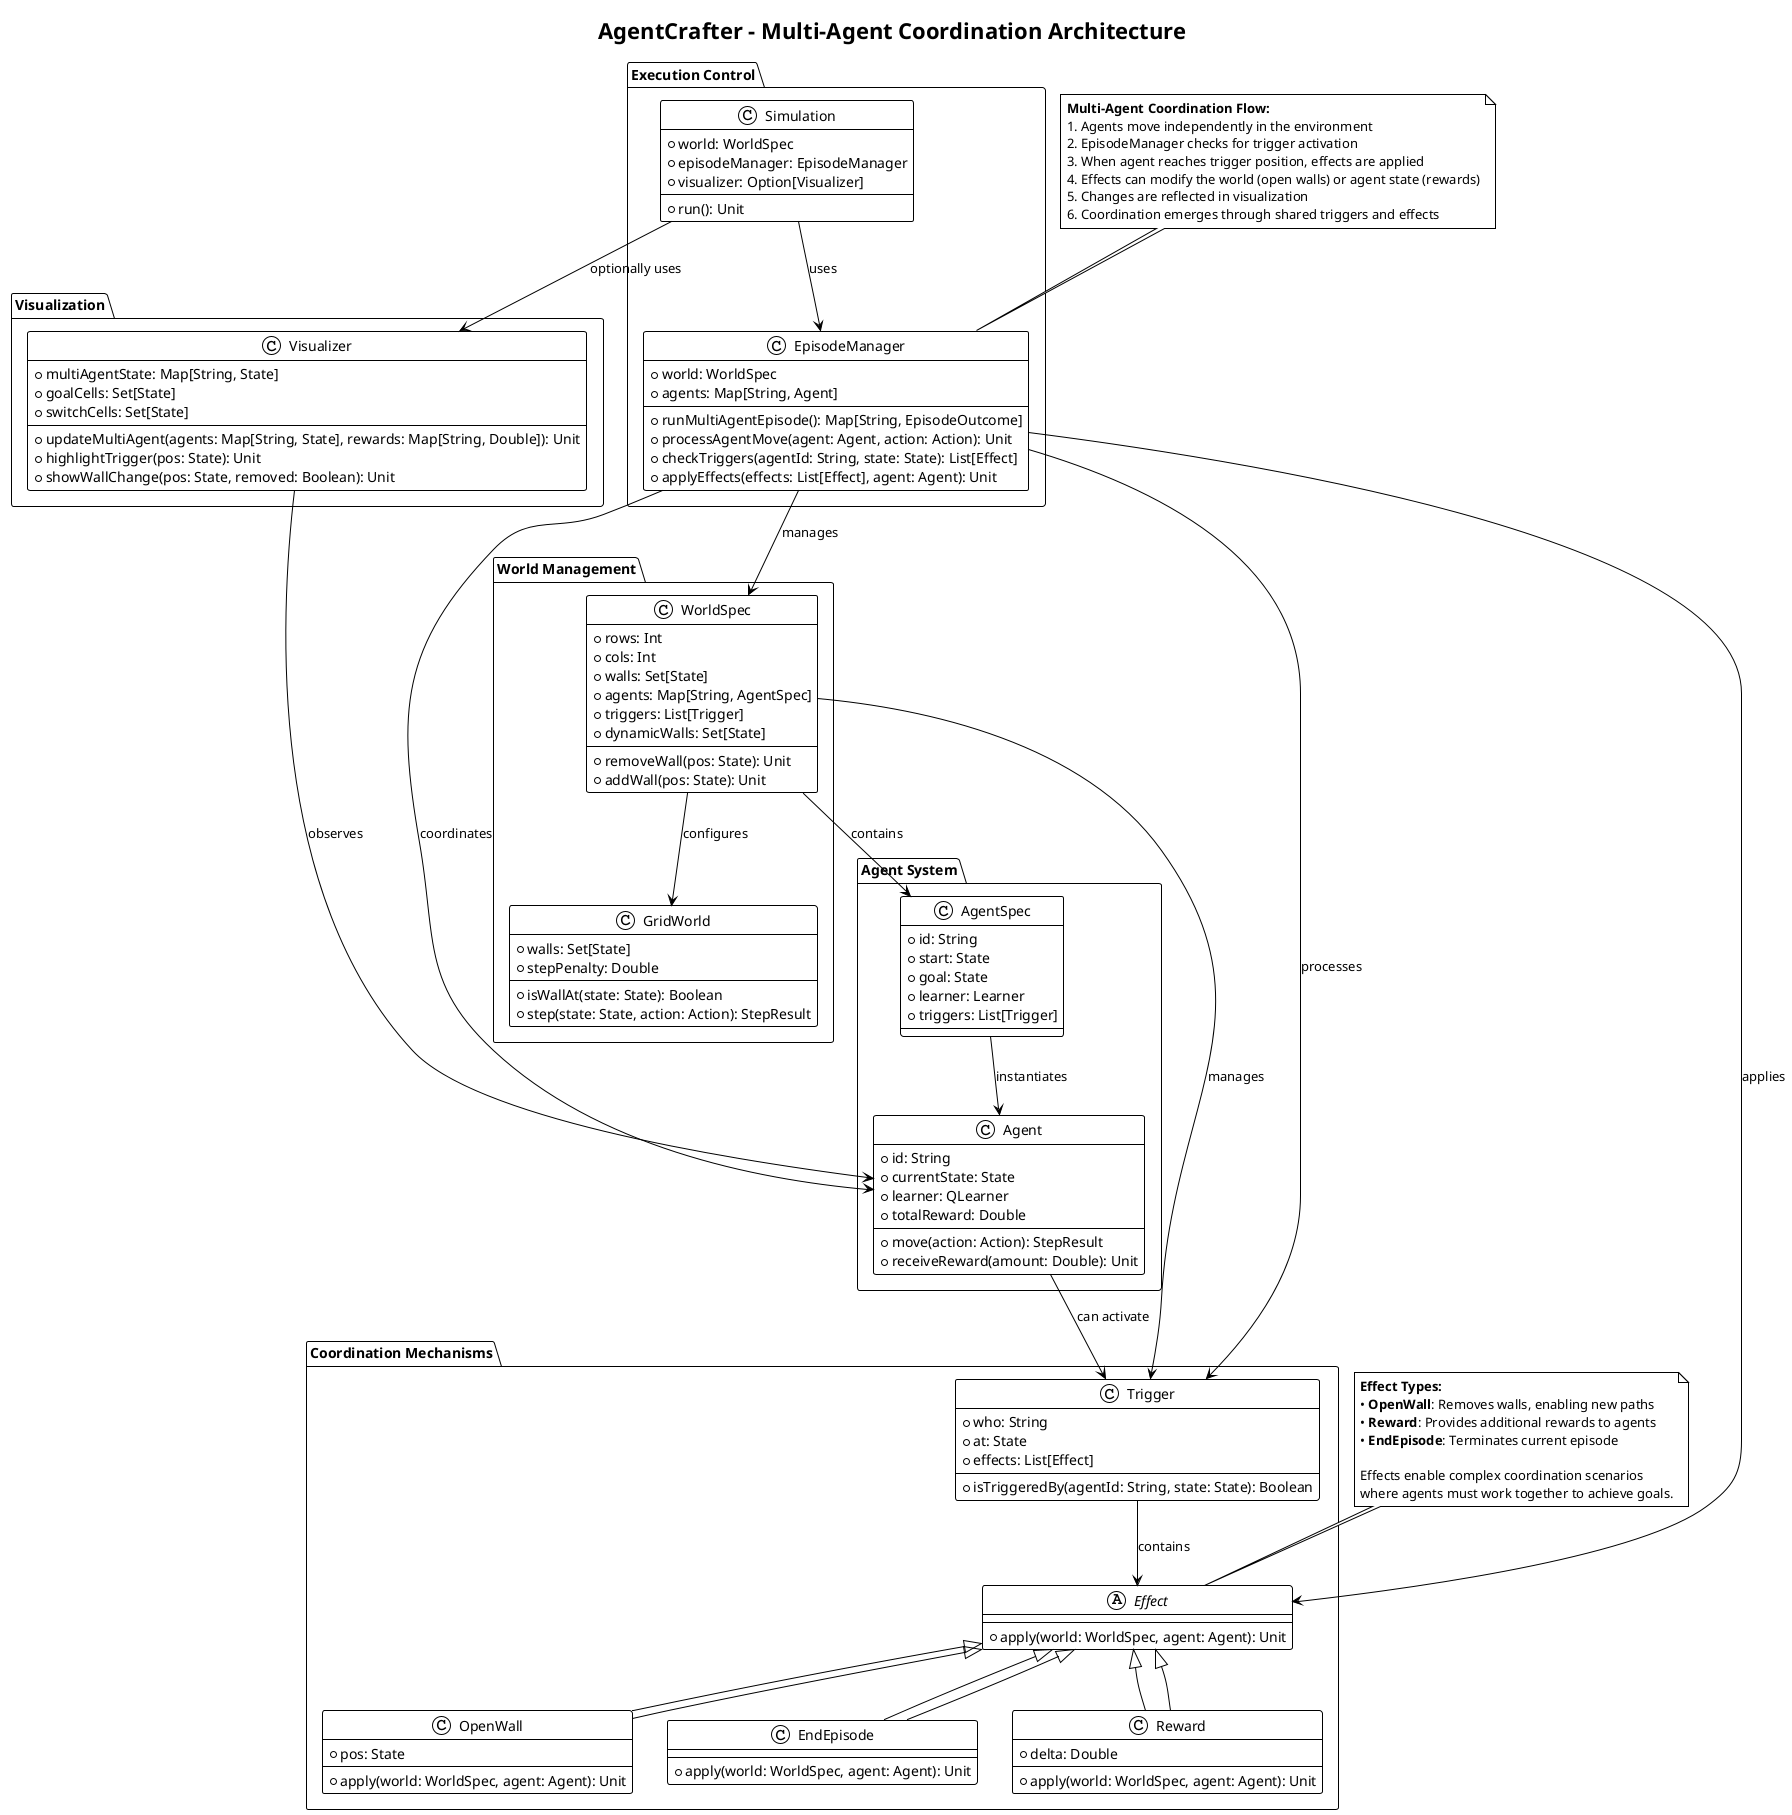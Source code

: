 @startuml Multi-Agent Coordination
!theme plain
title AgentCrafter - Multi-Agent Coordination Architecture

package "Agent System" {
  class AgentSpec {
    +id: String
    +start: State
    +goal: State
    +learner: Learner
    +triggers: List[Trigger]
  }
  
  class Agent {
    +id: String
    +currentState: State
    +learner: QLearner
    +totalReward: Double
    +move(action: Action): StepResult
    +receiveReward(amount: Double): Unit
  }
}

package "Coordination Mechanisms" {
  class Trigger {
    +who: String
    +at: State
    +effects: List[Effect]
    +isTriggeredBy(agentId: String, state: State): Boolean
  }
  
  abstract class Effect {
    +apply(world: WorldSpec, agent: Agent): Unit
  }
  
  class OpenWall extends Effect {
    +pos: State
    +apply(world: WorldSpec, agent: Agent): Unit
  }
  
  class EndEpisode extends Effect {
    +apply(world: WorldSpec, agent: Agent): Unit
  }
  
  class Reward extends Effect {
    +delta: Double
    +apply(world: WorldSpec, agent: Agent): Unit
  }
}

package "World Management" {
  class WorldSpec {
    +rows: Int
    +cols: Int
    +walls: Set[State]
    +agents: Map[String, AgentSpec]
    +triggers: List[Trigger]
    +dynamicWalls: Set[State]
    +removeWall(pos: State): Unit
    +addWall(pos: State): Unit
  }
  
  class GridWorld {
    +walls: Set[State]
    +stepPenalty: Double
    +isWallAt(state: State): Boolean
    +step(state: State, action: Action): StepResult
  }
}

package "Execution Control" {
  class EpisodeManager {
    +world: WorldSpec
    +agents: Map[String, Agent]
    +runMultiAgentEpisode(): Map[String, EpisodeOutcome]
    +processAgentMove(agent: Agent, action: Action): Unit
    +checkTriggers(agentId: String, state: State): List[Effect]
    +applyEffects(effects: List[Effect], agent: Agent): Unit
  }
  
  class Simulation {
    +world: WorldSpec
    +episodeManager: EpisodeManager
    +visualizer: Option[Visualizer]
    +run(): Unit
  }
}

package "Visualization" {
  class Visualizer {
    +multiAgentState: Map[String, State]
    +goalCells: Set[State]
    +switchCells: Set[State]
    +updateMultiAgent(agents: Map[String, State], rewards: Map[String, Double]): Unit
    +highlightTrigger(pos: State): Unit
    +showWallChange(pos: State, removed: Boolean): Unit
  }
}

' Relationships
AgentSpec --> Agent : instantiates
Agent --> Trigger : can activate
Trigger --> Effect : contains
Effect <|-- OpenWall
Effect <|-- EndEpisode
Effect <|-- Reward

WorldSpec --> AgentSpec : contains
WorldSpec --> Trigger : manages
WorldSpec --> GridWorld : configures

EpisodeManager --> WorldSpec : manages
EpisodeManager --> Agent : coordinates
EpisodeManager --> Trigger : processes
EpisodeManager --> Effect : applies

Simulation --> EpisodeManager : uses
Simulation --> Visualizer : optionally uses
Visualizer --> Agent : observes

' Interaction Flow
note as N1
  **Multi-Agent Coordination Flow:**
  1. Agents move independently in the environment
  2. EpisodeManager checks for trigger activation
  3. When agent reaches trigger position, effects are applied
  4. Effects can modify the world (open walls) or agent state (rewards)
  5. Changes are reflected in visualization
  6. Coordination emerges through shared triggers and effects
end note

note as N2
  **Effect Types:**
  • **OpenWall**: Removes walls, enabling new paths
  • **Reward**: Provides additional rewards to agents
  • **EndEpisode**: Terminates current episode
  
  Effects enable complex coordination scenarios
  where agents must work together to achieve goals.
end note

N1 .. EpisodeManager
N2 .. Effect

@enduml